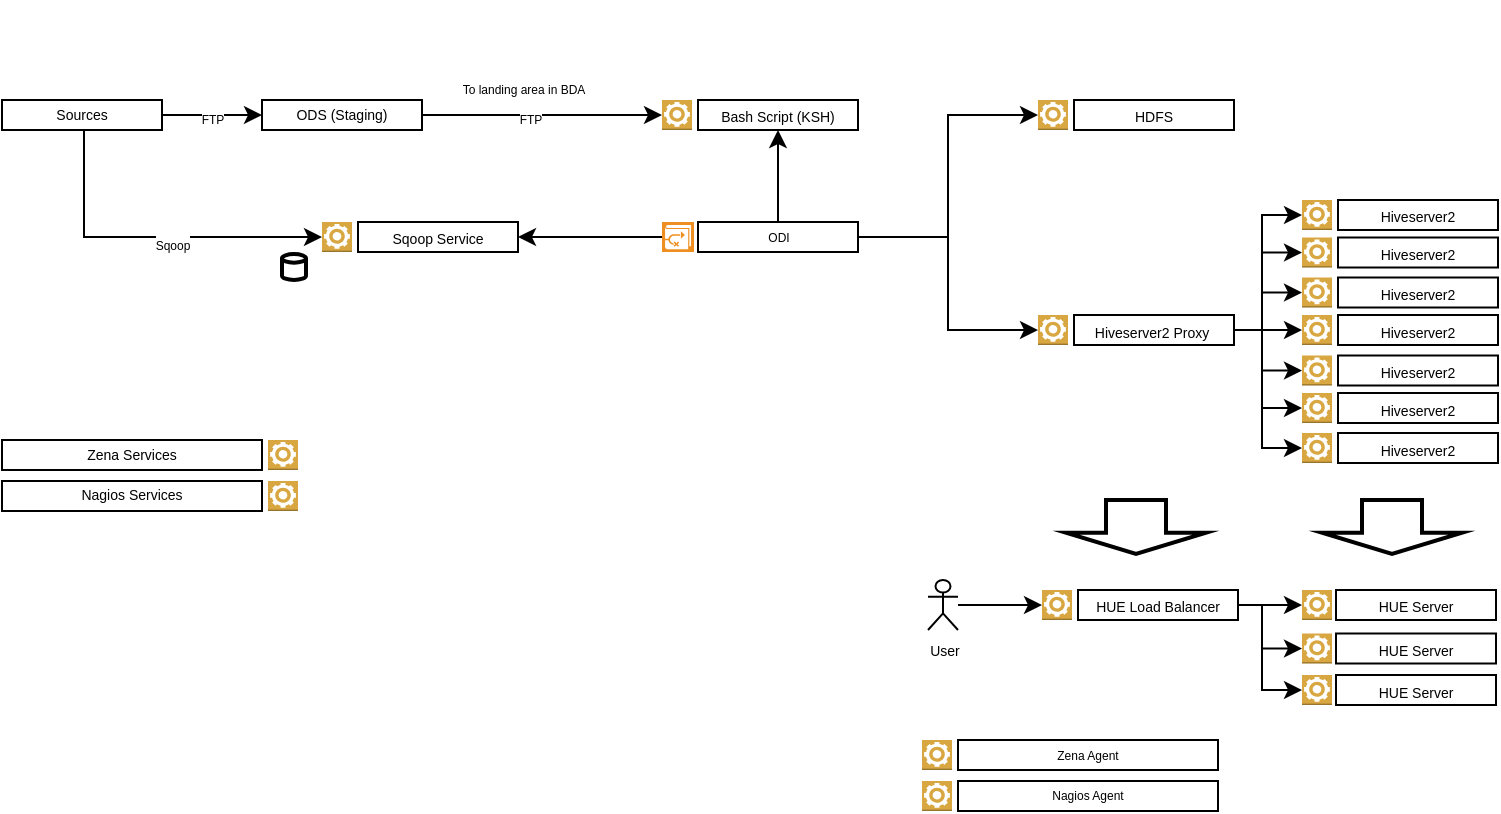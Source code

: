 <mxfile version="22.1.11" type="github">
  <diagram id="C5RBs43oDa-KdzZeNtuy" name="Page-1">
    <mxGraphModel dx="1044" dy="518" grid="1" gridSize="10" guides="1" tooltips="1" connect="1" arrows="1" fold="1" page="1" pageScale="1" pageWidth="413" pageHeight="291" math="0" shadow="0">
      <root>
        <mxCell id="WIyWlLk6GJQsqaUBKTNV-0" />
        <mxCell id="WIyWlLk6GJQsqaUBKTNV-1" parent="WIyWlLk6GJQsqaUBKTNV-0" />
        <mxCell id="E2q93yiUl6-ZoSUlAbcf-96" value="&lt;font style=&quot;font-size: 6px;&quot;&gt;FTP&lt;/font&gt;" style="edgeStyle=orthogonalEdgeStyle;rounded=0;orthogonalLoop=1;jettySize=auto;html=1;" edge="1" parent="WIyWlLk6GJQsqaUBKTNV-1" source="PbRjBfNZ1IPVbh-uNb9a-8" target="PbRjBfNZ1IPVbh-uNb9a-9">
          <mxGeometry relative="1" as="geometry" />
        </mxCell>
        <mxCell id="PbRjBfNZ1IPVbh-uNb9a-8" value="&lt;font style=&quot;font-size: 7px;&quot;&gt;Sources&lt;/font&gt;" style="rounded=0;whiteSpace=wrap;html=1;verticalAlign=middle;fontSize=7;" parent="WIyWlLk6GJQsqaUBKTNV-1" vertex="1">
          <mxGeometry x="40" y="70" width="80" height="15" as="geometry" />
        </mxCell>
        <mxCell id="PbRjBfNZ1IPVbh-uNb9a-59" value="&lt;font style=&quot;font-size: 6px;&quot;&gt;To landing area in BDA&lt;/font&gt;" style="text;html=1;strokeColor=none;fillColor=none;align=center;verticalAlign=middle;whiteSpace=wrap;rounded=0;fontSize=7;" parent="WIyWlLk6GJQsqaUBKTNV-1" vertex="1">
          <mxGeometry x="260" y="60" width="82" height="10" as="geometry" />
        </mxCell>
        <mxCell id="E2q93yiUl6-ZoSUlAbcf-125" style="edgeStyle=orthogonalEdgeStyle;rounded=0;orthogonalLoop=1;jettySize=auto;html=1;" edge="1" parent="WIyWlLk6GJQsqaUBKTNV-1" source="PbRjBfNZ1IPVbh-uNb9a-90" target="E2q93yiUl6-ZoSUlAbcf-10">
          <mxGeometry relative="1" as="geometry" />
        </mxCell>
        <mxCell id="PbRjBfNZ1IPVbh-uNb9a-90" value="User" style="shape=umlActor;verticalLabelPosition=bottom;verticalAlign=top;html=1;outlineConnect=0;fontSize=7;" parent="WIyWlLk6GJQsqaUBKTNV-1" vertex="1">
          <mxGeometry x="503" y="310" width="15" height="25" as="geometry" />
        </mxCell>
        <mxCell id="E2q93yiUl6-ZoSUlAbcf-8" value="" style="group" vertex="1" connectable="0" parent="WIyWlLk6GJQsqaUBKTNV-1">
          <mxGeometry x="40" y="240" width="148" height="15" as="geometry" />
        </mxCell>
        <mxCell id="ZHkyda2_ylCRjAt9gWxV-0" value="&lt;font style=&quot;font-size: 7px;&quot;&gt;Zena Services&lt;/font&gt;" style="rounded=0;whiteSpace=wrap;html=1;fontSize=7;" parent="E2q93yiUl6-ZoSUlAbcf-8" vertex="1">
          <mxGeometry width="130" height="15" as="geometry" />
        </mxCell>
        <mxCell id="E2q93yiUl6-ZoSUlAbcf-6" value="" style="outlineConnect=0;dashed=0;verticalLabelPosition=bottom;verticalAlign=top;align=center;html=1;shape=mxgraph.aws3.worker;fillColor=#D9A741;gradientColor=none;fontSize=7;" vertex="1" parent="E2q93yiUl6-ZoSUlAbcf-8">
          <mxGeometry x="133" width="15" height="15" as="geometry" />
        </mxCell>
        <mxCell id="E2q93yiUl6-ZoSUlAbcf-9" value="" style="group" vertex="1" connectable="0" parent="WIyWlLk6GJQsqaUBKTNV-1">
          <mxGeometry x="40" y="260.5" width="148" height="15" as="geometry" />
        </mxCell>
        <mxCell id="ZHkyda2_ylCRjAt9gWxV-1" value="&lt;font style=&quot;font-size: 7px;&quot;&gt;Nagios Services&lt;/font&gt;" style="rounded=0;whiteSpace=wrap;html=1;fontSize=7;" parent="E2q93yiUl6-ZoSUlAbcf-9" vertex="1">
          <mxGeometry width="130" height="15" as="geometry" />
        </mxCell>
        <mxCell id="E2q93yiUl6-ZoSUlAbcf-7" value="" style="outlineConnect=0;dashed=0;verticalLabelPosition=bottom;verticalAlign=top;align=center;html=1;shape=mxgraph.aws3.worker;fillColor=#D9A741;gradientColor=none;fontSize=7;" vertex="1" parent="E2q93yiUl6-ZoSUlAbcf-9">
          <mxGeometry x="133" width="15" height="15" as="geometry" />
        </mxCell>
        <mxCell id="E2q93yiUl6-ZoSUlAbcf-11" value="" style="group" vertex="1" connectable="0" parent="WIyWlLk6GJQsqaUBKTNV-1">
          <mxGeometry x="560" y="315" width="148" height="15" as="geometry" />
        </mxCell>
        <mxCell id="E2q93yiUl6-ZoSUlAbcf-77" value="" style="group" vertex="1" connectable="0" parent="E2q93yiUl6-ZoSUlAbcf-11">
          <mxGeometry width="98" height="15" as="geometry" />
        </mxCell>
        <mxCell id="PbRjBfNZ1IPVbh-uNb9a-91" value="&lt;span style=&quot;font-size: 7px;&quot;&gt;HUE Load Balancer&lt;/span&gt;" style="rounded=0;whiteSpace=wrap;html=1;verticalAlign=bottom;container=0;fontSize=7;" parent="E2q93yiUl6-ZoSUlAbcf-77" vertex="1">
          <mxGeometry x="18" width="80" height="15" as="geometry" />
        </mxCell>
        <mxCell id="E2q93yiUl6-ZoSUlAbcf-10" value="" style="outlineConnect=0;dashed=0;verticalLabelPosition=bottom;verticalAlign=top;align=center;html=1;shape=mxgraph.aws3.worker;fillColor=#D9A741;gradientColor=none;fontSize=7;" vertex="1" parent="E2q93yiUl6-ZoSUlAbcf-77">
          <mxGeometry width="15" height="15" as="geometry" />
        </mxCell>
        <mxCell id="E2q93yiUl6-ZoSUlAbcf-50" value="" style="group" vertex="1" connectable="0" parent="WIyWlLk6GJQsqaUBKTNV-1">
          <mxGeometry x="140" y="20" width="31" height="11.75" as="geometry" />
        </mxCell>
        <mxCell id="E2q93yiUl6-ZoSUlAbcf-54" value="" style="group" vertex="1" connectable="0" parent="WIyWlLk6GJQsqaUBKTNV-1">
          <mxGeometry x="580" y="70" width="148" height="15" as="geometry" />
        </mxCell>
        <mxCell id="E2q93yiUl6-ZoSUlAbcf-80" value="" style="group" vertex="1" connectable="0" parent="E2q93yiUl6-ZoSUlAbcf-54">
          <mxGeometry x="-22" width="98" height="15" as="geometry" />
        </mxCell>
        <mxCell id="PbRjBfNZ1IPVbh-uNb9a-123" value="&lt;span style=&quot;font-size: 7px;&quot;&gt;HDFS&lt;/span&gt;" style="rounded=0;whiteSpace=wrap;html=1;verticalAlign=bottom;container=0;fontSize=7;" parent="E2q93yiUl6-ZoSUlAbcf-80" vertex="1">
          <mxGeometry x="18" width="80" height="15" as="geometry" />
        </mxCell>
        <mxCell id="E2q93yiUl6-ZoSUlAbcf-15" value="" style="outlineConnect=0;dashed=0;verticalLabelPosition=bottom;verticalAlign=top;align=center;html=1;shape=mxgraph.aws3.worker;fillColor=#D9A741;gradientColor=none;fontSize=7;" vertex="1" parent="E2q93yiUl6-ZoSUlAbcf-80">
          <mxGeometry width="15" height="15" as="geometry" />
        </mxCell>
        <mxCell id="E2q93yiUl6-ZoSUlAbcf-62" value="" style="group" vertex="1" connectable="0" parent="WIyWlLk6GJQsqaUBKTNV-1">
          <mxGeometry x="500" y="390" width="148" height="15" as="geometry" />
        </mxCell>
        <mxCell id="ZHkyda2_ylCRjAt9gWxV-3" value="&lt;font style=&quot;font-size: 6px;&quot;&gt;Zena Agent&lt;/font&gt;" style="rounded=0;whiteSpace=wrap;html=1;verticalAlign=middle;container=0;fontSize=7;horizontal=1;" parent="E2q93yiUl6-ZoSUlAbcf-62" vertex="1">
          <mxGeometry x="18" width="130" height="15" as="geometry" />
        </mxCell>
        <mxCell id="E2q93yiUl6-ZoSUlAbcf-13" value="" style="outlineConnect=0;dashed=0;verticalLabelPosition=bottom;verticalAlign=top;align=center;html=1;shape=mxgraph.aws3.worker;fillColor=#D9A741;gradientColor=none;fontSize=7;" vertex="1" parent="E2q93yiUl6-ZoSUlAbcf-62">
          <mxGeometry width="15" height="15" as="geometry" />
        </mxCell>
        <mxCell id="E2q93yiUl6-ZoSUlAbcf-63" value="" style="group" vertex="1" connectable="0" parent="WIyWlLk6GJQsqaUBKTNV-1">
          <mxGeometry x="500" y="410.5" width="148" height="15" as="geometry" />
        </mxCell>
        <mxCell id="ZHkyda2_ylCRjAt9gWxV-4" value="&lt;font style=&quot;font-size: 6px;&quot;&gt;Nagios Agent&lt;/font&gt;" style="rounded=0;whiteSpace=wrap;html=1;verticalAlign=middle;container=0;fontSize=7;horizontal=1;" parent="E2q93yiUl6-ZoSUlAbcf-63" vertex="1">
          <mxGeometry x="18" width="130" height="15" as="geometry" />
        </mxCell>
        <mxCell id="E2q93yiUl6-ZoSUlAbcf-14" value="" style="outlineConnect=0;dashed=0;verticalLabelPosition=bottom;verticalAlign=top;align=center;html=1;shape=mxgraph.aws3.worker;fillColor=#D9A741;gradientColor=none;fontSize=7;" vertex="1" parent="E2q93yiUl6-ZoSUlAbcf-63">
          <mxGeometry width="15" height="15" as="geometry" />
        </mxCell>
        <mxCell id="E2q93yiUl6-ZoSUlAbcf-97" style="edgeStyle=orthogonalEdgeStyle;rounded=0;orthogonalLoop=1;jettySize=auto;html=1;" edge="1" parent="WIyWlLk6GJQsqaUBKTNV-1" source="PbRjBfNZ1IPVbh-uNb9a-9" target="E2q93yiUl6-ZoSUlAbcf-2">
          <mxGeometry relative="1" as="geometry" />
        </mxCell>
        <mxCell id="E2q93yiUl6-ZoSUlAbcf-106" value="&lt;font style=&quot;font-size: 6px;&quot;&gt;FTP&lt;/font&gt;" style="edgeLabel;html=1;align=center;verticalAlign=middle;resizable=0;points=[];" vertex="1" connectable="0" parent="E2q93yiUl6-ZoSUlAbcf-97">
          <mxGeometry x="-0.45" relative="1" as="geometry">
            <mxPoint x="21" as="offset" />
          </mxGeometry>
        </mxCell>
        <mxCell id="PbRjBfNZ1IPVbh-uNb9a-9" value="&lt;font style=&quot;font-size: 7px;&quot;&gt;ODS&amp;nbsp;(Staging)&lt;/font&gt;" style="rounded=0;whiteSpace=wrap;html=1;fontSize=7;" parent="WIyWlLk6GJQsqaUBKTNV-1" vertex="1">
          <mxGeometry x="170" y="70" width="80" height="15" as="geometry" />
        </mxCell>
        <mxCell id="E2q93yiUl6-ZoSUlAbcf-21" value="" style="shape=image;html=1;verticalAlign=top;verticalLabelPosition=bottom;labelBackgroundColor=#ffffff;imageAspect=0;aspect=fixed;image=https://cdn0.iconfinder.com/data/icons/evericons-24px-vol-1/24/file-text-128.png" vertex="1" parent="WIyWlLk6GJQsqaUBKTNV-1">
          <mxGeometry x="302" y="85" width="15" height="15" as="geometry" />
        </mxCell>
        <mxCell id="E2q93yiUl6-ZoSUlAbcf-73" value="" style="group" vertex="1" connectable="0" parent="WIyWlLk6GJQsqaUBKTNV-1">
          <mxGeometry x="370" y="70" width="98" height="15" as="geometry" />
        </mxCell>
        <mxCell id="PbRjBfNZ1IPVbh-uNb9a-76" value="&lt;span style=&quot;font-size: 7px;&quot;&gt;Bash Script (KSH)&lt;/span&gt;" style="rounded=0;whiteSpace=wrap;html=1;verticalAlign=bottom;container=0;fontSize=7;" parent="E2q93yiUl6-ZoSUlAbcf-73" vertex="1">
          <mxGeometry x="18" width="80" height="15" as="geometry" />
        </mxCell>
        <mxCell id="E2q93yiUl6-ZoSUlAbcf-2" value="" style="outlineConnect=0;dashed=0;verticalLabelPosition=bottom;verticalAlign=top;align=center;html=1;shape=mxgraph.aws3.worker;fillColor=#D9A741;gradientColor=none;fontSize=7;" vertex="1" parent="E2q93yiUl6-ZoSUlAbcf-73">
          <mxGeometry width="15" height="15" as="geometry" />
        </mxCell>
        <mxCell id="E2q93yiUl6-ZoSUlAbcf-74" value="" style="group" vertex="1" connectable="0" parent="WIyWlLk6GJQsqaUBKTNV-1">
          <mxGeometry x="200" y="131" width="98" height="15" as="geometry" />
        </mxCell>
        <mxCell id="E2q93yiUl6-ZoSUlAbcf-67" value="&lt;span style=&quot;font-size: 7px;&quot;&gt;Sqoop Service&lt;/span&gt;" style="rounded=0;whiteSpace=wrap;html=1;verticalAlign=bottom;container=0;fontSize=7;" vertex="1" parent="E2q93yiUl6-ZoSUlAbcf-74">
          <mxGeometry x="18" width="80" height="15" as="geometry" />
        </mxCell>
        <mxCell id="E2q93yiUl6-ZoSUlAbcf-68" value="" style="outlineConnect=0;dashed=0;verticalLabelPosition=bottom;verticalAlign=top;align=center;html=1;shape=mxgraph.aws3.worker;fillColor=#D9A741;gradientColor=none;fontSize=7;" vertex="1" parent="E2q93yiUl6-ZoSUlAbcf-74">
          <mxGeometry width="15" height="15" as="geometry" />
        </mxCell>
        <mxCell id="E2q93yiUl6-ZoSUlAbcf-75" value="" style="group" vertex="1" connectable="0" parent="WIyWlLk6GJQsqaUBKTNV-1">
          <mxGeometry x="558" y="177.5" width="98" height="15" as="geometry" />
        </mxCell>
        <mxCell id="PbRjBfNZ1IPVbh-uNb9a-119" value="Hiveserver2 Proxy&amp;nbsp;" style="rounded=0;whiteSpace=wrap;html=1;verticalAlign=bottom;container=0;fontSize=7;" parent="E2q93yiUl6-ZoSUlAbcf-75" vertex="1">
          <mxGeometry x="18" width="80" height="15" as="geometry" />
        </mxCell>
        <mxCell id="E2q93yiUl6-ZoSUlAbcf-4" value="" style="outlineConnect=0;dashed=0;verticalLabelPosition=bottom;verticalAlign=top;align=center;html=1;shape=mxgraph.aws3.worker;fillColor=#D9A741;gradientColor=none;fontSize=7;" vertex="1" parent="E2q93yiUl6-ZoSUlAbcf-75">
          <mxGeometry width="15" height="15" as="geometry" />
        </mxCell>
        <mxCell id="E2q93yiUl6-ZoSUlAbcf-76" value="" style="group" vertex="1" connectable="0" parent="WIyWlLk6GJQsqaUBKTNV-1">
          <mxGeometry x="370" y="131" width="98" height="15" as="geometry" />
        </mxCell>
        <mxCell id="ZHkyda2_ylCRjAt9gWxV-5" value="&lt;font style=&quot;font-size: 6px;&quot;&gt;ODI&lt;/font&gt;" style="rounded=0;html=1;verticalAlign=middle;container=0;fontSize=7;horizontal=1;" parent="E2q93yiUl6-ZoSUlAbcf-76" vertex="1">
          <mxGeometry x="18" width="80" height="15" as="geometry" />
        </mxCell>
        <mxCell id="E2q93yiUl6-ZoSUlAbcf-72" value="" style="shadow=0;dashed=0;html=1;strokeColor=none;fillColor=#EF8F21;labelPosition=center;verticalLabelPosition=bottom;verticalAlign=top;align=center;outlineConnect=0;shape=mxgraph.veeam.availability_orchestrator;" vertex="1" parent="E2q93yiUl6-ZoSUlAbcf-76">
          <mxGeometry width="16" height="15" as="geometry" />
        </mxCell>
        <mxCell id="E2q93yiUl6-ZoSUlAbcf-78" value="" style="group" vertex="1" connectable="0" parent="WIyWlLk6GJQsqaUBKTNV-1">
          <mxGeometry x="690" y="120" width="98" height="15" as="geometry" />
        </mxCell>
        <mxCell id="PbRjBfNZ1IPVbh-uNb9a-85" value="&lt;span style=&quot;font-size: 7px;&quot;&gt;Hiveserver2&lt;br&gt;&lt;/span&gt;" style="rounded=0;whiteSpace=wrap;html=1;verticalAlign=bottom;container=0;fontSize=7;" parent="E2q93yiUl6-ZoSUlAbcf-78" vertex="1">
          <mxGeometry x="18" width="80" height="15" as="geometry" />
        </mxCell>
        <mxCell id="E2q93yiUl6-ZoSUlAbcf-17" value="" style="outlineConnect=0;dashed=0;verticalLabelPosition=bottom;verticalAlign=top;align=center;html=1;shape=mxgraph.aws3.worker;fillColor=#D9A741;gradientColor=none;fontSize=7;" vertex="1" parent="E2q93yiUl6-ZoSUlAbcf-78">
          <mxGeometry width="15" height="15" as="geometry" />
        </mxCell>
        <mxCell id="E2q93yiUl6-ZoSUlAbcf-82" value="" style="group" vertex="1" connectable="0" parent="WIyWlLk6GJQsqaUBKTNV-1">
          <mxGeometry x="690" y="138.75" width="98" height="15" as="geometry" />
        </mxCell>
        <mxCell id="E2q93yiUl6-ZoSUlAbcf-25" value="&lt;span style=&quot;font-size: 7px;&quot;&gt;Hiveserver2&lt;br&gt;&lt;/span&gt;" style="rounded=0;whiteSpace=wrap;html=1;verticalAlign=bottom;container=0;fontSize=7;" vertex="1" parent="E2q93yiUl6-ZoSUlAbcf-82">
          <mxGeometry x="18" width="80" height="15" as="geometry" />
        </mxCell>
        <mxCell id="E2q93yiUl6-ZoSUlAbcf-26" value="" style="outlineConnect=0;dashed=0;verticalLabelPosition=bottom;verticalAlign=top;align=center;html=1;shape=mxgraph.aws3.worker;fillColor=#D9A741;gradientColor=none;fontSize=7;" vertex="1" parent="E2q93yiUl6-ZoSUlAbcf-82">
          <mxGeometry width="15" height="15" as="geometry" />
        </mxCell>
        <mxCell id="E2q93yiUl6-ZoSUlAbcf-83" value="" style="group" vertex="1" connectable="0" parent="WIyWlLk6GJQsqaUBKTNV-1">
          <mxGeometry x="690" y="158.75" width="98" height="15" as="geometry" />
        </mxCell>
        <mxCell id="E2q93yiUl6-ZoSUlAbcf-28" value="&lt;span style=&quot;font-size: 7px;&quot;&gt;Hiveserver2&lt;br&gt;&lt;/span&gt;" style="rounded=0;whiteSpace=wrap;html=1;verticalAlign=bottom;container=0;fontSize=7;" vertex="1" parent="E2q93yiUl6-ZoSUlAbcf-83">
          <mxGeometry x="18" width="80" height="15" as="geometry" />
        </mxCell>
        <mxCell id="E2q93yiUl6-ZoSUlAbcf-29" value="" style="outlineConnect=0;dashed=0;verticalLabelPosition=bottom;verticalAlign=top;align=center;html=1;shape=mxgraph.aws3.worker;fillColor=#D9A741;gradientColor=none;fontSize=7;" vertex="1" parent="E2q93yiUl6-ZoSUlAbcf-83">
          <mxGeometry width="15" height="15" as="geometry" />
        </mxCell>
        <mxCell id="E2q93yiUl6-ZoSUlAbcf-84" value="" style="group" vertex="1" connectable="0" parent="WIyWlLk6GJQsqaUBKTNV-1">
          <mxGeometry x="690" y="177.5" width="98" height="15" as="geometry" />
        </mxCell>
        <mxCell id="E2q93yiUl6-ZoSUlAbcf-31" value="&lt;span style=&quot;font-size: 7px;&quot;&gt;Hiveserver2&lt;br&gt;&lt;/span&gt;" style="rounded=0;whiteSpace=wrap;html=1;verticalAlign=bottom;container=0;fontSize=7;" vertex="1" parent="E2q93yiUl6-ZoSUlAbcf-84">
          <mxGeometry x="18" width="80" height="15" as="geometry" />
        </mxCell>
        <mxCell id="E2q93yiUl6-ZoSUlAbcf-32" value="" style="outlineConnect=0;dashed=0;verticalLabelPosition=bottom;verticalAlign=top;align=center;html=1;shape=mxgraph.aws3.worker;fillColor=#D9A741;gradientColor=none;fontSize=7;" vertex="1" parent="E2q93yiUl6-ZoSUlAbcf-84">
          <mxGeometry width="15" height="15" as="geometry" />
        </mxCell>
        <mxCell id="E2q93yiUl6-ZoSUlAbcf-85" value="" style="group" vertex="1" connectable="0" parent="WIyWlLk6GJQsqaUBKTNV-1">
          <mxGeometry x="690" y="197.75" width="98" height="15" as="geometry" />
        </mxCell>
        <mxCell id="E2q93yiUl6-ZoSUlAbcf-34" value="&lt;span style=&quot;font-size: 7px;&quot;&gt;Hiveserver2&lt;br&gt;&lt;/span&gt;" style="rounded=0;whiteSpace=wrap;html=1;verticalAlign=bottom;container=0;fontSize=7;" vertex="1" parent="E2q93yiUl6-ZoSUlAbcf-85">
          <mxGeometry x="18" width="80" height="15" as="geometry" />
        </mxCell>
        <mxCell id="E2q93yiUl6-ZoSUlAbcf-35" value="" style="outlineConnect=0;dashed=0;verticalLabelPosition=bottom;verticalAlign=top;align=center;html=1;shape=mxgraph.aws3.worker;fillColor=#D9A741;gradientColor=none;fontSize=7;" vertex="1" parent="E2q93yiUl6-ZoSUlAbcf-85">
          <mxGeometry width="15" height="15" as="geometry" />
        </mxCell>
        <mxCell id="E2q93yiUl6-ZoSUlAbcf-86" value="" style="group" vertex="1" connectable="0" parent="WIyWlLk6GJQsqaUBKTNV-1">
          <mxGeometry x="690" y="216.5" width="98" height="15" as="geometry" />
        </mxCell>
        <mxCell id="E2q93yiUl6-ZoSUlAbcf-37" value="&lt;span style=&quot;font-size: 7px;&quot;&gt;Hiveserver2&lt;br&gt;&lt;/span&gt;" style="rounded=0;whiteSpace=wrap;html=1;verticalAlign=bottom;container=0;fontSize=7;" vertex="1" parent="E2q93yiUl6-ZoSUlAbcf-86">
          <mxGeometry x="18" width="80" height="15" as="geometry" />
        </mxCell>
        <mxCell id="E2q93yiUl6-ZoSUlAbcf-38" value="" style="outlineConnect=0;dashed=0;verticalLabelPosition=bottom;verticalAlign=top;align=center;html=1;shape=mxgraph.aws3.worker;fillColor=#D9A741;gradientColor=none;fontSize=7;" vertex="1" parent="E2q93yiUl6-ZoSUlAbcf-86">
          <mxGeometry width="15" height="15" as="geometry" />
        </mxCell>
        <mxCell id="E2q93yiUl6-ZoSUlAbcf-87" value="" style="group" vertex="1" connectable="0" parent="WIyWlLk6GJQsqaUBKTNV-1">
          <mxGeometry x="690" y="236.5" width="98" height="15" as="geometry" />
        </mxCell>
        <mxCell id="E2q93yiUl6-ZoSUlAbcf-40" value="&lt;span style=&quot;font-size: 7px;&quot;&gt;Hiveserver2&lt;br&gt;&lt;/span&gt;" style="rounded=0;whiteSpace=wrap;html=1;verticalAlign=bottom;container=0;fontSize=7;" vertex="1" parent="E2q93yiUl6-ZoSUlAbcf-87">
          <mxGeometry x="18" width="80" height="15" as="geometry" />
        </mxCell>
        <mxCell id="E2q93yiUl6-ZoSUlAbcf-41" value="" style="outlineConnect=0;dashed=0;verticalLabelPosition=bottom;verticalAlign=top;align=center;html=1;shape=mxgraph.aws3.worker;fillColor=#D9A741;gradientColor=none;fontSize=7;" vertex="1" parent="E2q93yiUl6-ZoSUlAbcf-87">
          <mxGeometry width="15" height="15" as="geometry" />
        </mxCell>
        <mxCell id="E2q93yiUl6-ZoSUlAbcf-88" value="" style="group" vertex="1" connectable="0" parent="WIyWlLk6GJQsqaUBKTNV-1">
          <mxGeometry x="690" y="315" width="97" height="15" as="geometry" />
        </mxCell>
        <mxCell id="E2q93yiUl6-ZoSUlAbcf-0" value="&lt;span style=&quot;font-size: 7px;&quot;&gt;HUE Server&lt;/span&gt;" style="rounded=0;whiteSpace=wrap;html=1;verticalAlign=bottom;container=0;fontSize=7;" vertex="1" parent="E2q93yiUl6-ZoSUlAbcf-88">
          <mxGeometry x="17" width="80" height="15" as="geometry" />
        </mxCell>
        <mxCell id="E2q93yiUl6-ZoSUlAbcf-18" value="" style="outlineConnect=0;dashed=0;verticalLabelPosition=bottom;verticalAlign=top;align=center;html=1;shape=mxgraph.aws3.worker;fillColor=#D9A741;gradientColor=none;fontSize=7;" vertex="1" parent="E2q93yiUl6-ZoSUlAbcf-88">
          <mxGeometry width="15" height="15" as="geometry" />
        </mxCell>
        <mxCell id="E2q93yiUl6-ZoSUlAbcf-90" value="" style="group" vertex="1" connectable="0" parent="WIyWlLk6GJQsqaUBKTNV-1">
          <mxGeometry x="690" y="336.75" width="97" height="15" as="geometry" />
        </mxCell>
        <mxCell id="PbRjBfNZ1IPVbh-uNb9a-152" value="&lt;span style=&quot;font-size: 7px;&quot;&gt;HUE Server&lt;/span&gt;" style="rounded=0;whiteSpace=wrap;html=1;verticalAlign=bottom;container=0;fontSize=7;" parent="E2q93yiUl6-ZoSUlAbcf-90" vertex="1">
          <mxGeometry x="17" width="80" height="15" as="geometry" />
        </mxCell>
        <mxCell id="E2q93yiUl6-ZoSUlAbcf-19" value="" style="outlineConnect=0;dashed=0;verticalLabelPosition=bottom;verticalAlign=top;align=center;html=1;shape=mxgraph.aws3.worker;fillColor=#D9A741;gradientColor=none;fontSize=7;" vertex="1" parent="E2q93yiUl6-ZoSUlAbcf-90">
          <mxGeometry width="15" height="15" as="geometry" />
        </mxCell>
        <mxCell id="E2q93yiUl6-ZoSUlAbcf-91" value="" style="group" vertex="1" connectable="0" parent="WIyWlLk6GJQsqaUBKTNV-1">
          <mxGeometry x="690" y="357.5" width="97" height="15" as="geometry" />
        </mxCell>
        <mxCell id="PbRjBfNZ1IPVbh-uNb9a-139" value="&lt;span style=&quot;font-size: 7px;&quot;&gt;HUE Server&lt;/span&gt;" style="rounded=0;whiteSpace=wrap;html=1;verticalAlign=bottom;container=0;fontSize=7;" parent="E2q93yiUl6-ZoSUlAbcf-91" vertex="1">
          <mxGeometry x="17" width="80" height="15" as="geometry" />
        </mxCell>
        <mxCell id="E2q93yiUl6-ZoSUlAbcf-20" value="" style="outlineConnect=0;dashed=0;verticalLabelPosition=bottom;verticalAlign=top;align=center;html=1;shape=mxgraph.aws3.worker;fillColor=#D9A741;gradientColor=none;fontSize=7;" vertex="1" parent="E2q93yiUl6-ZoSUlAbcf-91">
          <mxGeometry width="15" height="15" as="geometry" />
        </mxCell>
        <mxCell id="E2q93yiUl6-ZoSUlAbcf-93" value="" style="strokeWidth=2;html=1;shape=mxgraph.flowchart.database;whiteSpace=wrap;" vertex="1" parent="WIyWlLk6GJQsqaUBKTNV-1">
          <mxGeometry x="180" y="147" width="12" height="13" as="geometry" />
        </mxCell>
        <mxCell id="E2q93yiUl6-ZoSUlAbcf-98" value="&lt;font style=&quot;font-size: 6px;&quot;&gt;Sqoop&lt;/font&gt;" style="edgeStyle=orthogonalEdgeStyle;rounded=0;orthogonalLoop=1;jettySize=auto;html=1;entryX=0;entryY=0.5;entryDx=0;entryDy=0;entryPerimeter=0;" edge="1" parent="WIyWlLk6GJQsqaUBKTNV-1" target="E2q93yiUl6-ZoSUlAbcf-68">
          <mxGeometry x="0.126" y="-2" relative="1" as="geometry">
            <mxPoint x="81" y="85" as="sourcePoint" />
            <mxPoint x="351" y="137.5" as="targetPoint" />
            <Array as="points">
              <mxPoint x="81" y="138" />
            </Array>
            <mxPoint as="offset" />
          </mxGeometry>
        </mxCell>
        <mxCell id="E2q93yiUl6-ZoSUlAbcf-115" style="edgeStyle=orthogonalEdgeStyle;rounded=0;orthogonalLoop=1;jettySize=auto;html=1;" edge="1" parent="WIyWlLk6GJQsqaUBKTNV-1" source="ZHkyda2_ylCRjAt9gWxV-5" target="PbRjBfNZ1IPVbh-uNb9a-76">
          <mxGeometry relative="1" as="geometry" />
        </mxCell>
        <mxCell id="E2q93yiUl6-ZoSUlAbcf-118" style="edgeStyle=orthogonalEdgeStyle;rounded=0;orthogonalLoop=1;jettySize=auto;html=1;entryX=1;entryY=0.5;entryDx=0;entryDy=0;" edge="1" parent="WIyWlLk6GJQsqaUBKTNV-1" source="E2q93yiUl6-ZoSUlAbcf-72" target="E2q93yiUl6-ZoSUlAbcf-67">
          <mxGeometry relative="1" as="geometry" />
        </mxCell>
        <mxCell id="E2q93yiUl6-ZoSUlAbcf-119" style="edgeStyle=orthogonalEdgeStyle;rounded=0;orthogonalLoop=1;jettySize=auto;html=1;entryX=0;entryY=0.5;entryDx=0;entryDy=0;entryPerimeter=0;" edge="1" parent="WIyWlLk6GJQsqaUBKTNV-1" source="ZHkyda2_ylCRjAt9gWxV-5" target="E2q93yiUl6-ZoSUlAbcf-15">
          <mxGeometry relative="1" as="geometry" />
        </mxCell>
        <mxCell id="E2q93yiUl6-ZoSUlAbcf-120" style="edgeStyle=orthogonalEdgeStyle;rounded=0;orthogonalLoop=1;jettySize=auto;html=1;entryX=0;entryY=0.5;entryDx=0;entryDy=0;entryPerimeter=0;" edge="1" parent="WIyWlLk6GJQsqaUBKTNV-1" source="ZHkyda2_ylCRjAt9gWxV-5" target="E2q93yiUl6-ZoSUlAbcf-4">
          <mxGeometry relative="1" as="geometry" />
        </mxCell>
        <mxCell id="E2q93yiUl6-ZoSUlAbcf-126" style="edgeStyle=orthogonalEdgeStyle;rounded=0;orthogonalLoop=1;jettySize=auto;html=1;entryX=0;entryY=0.5;entryDx=0;entryDy=0;entryPerimeter=0;" edge="1" parent="WIyWlLk6GJQsqaUBKTNV-1" source="PbRjBfNZ1IPVbh-uNb9a-119" target="E2q93yiUl6-ZoSUlAbcf-17">
          <mxGeometry relative="1" as="geometry">
            <Array as="points">
              <mxPoint x="670" y="185" />
              <mxPoint x="670" y="128" />
            </Array>
          </mxGeometry>
        </mxCell>
        <mxCell id="E2q93yiUl6-ZoSUlAbcf-127" style="edgeStyle=orthogonalEdgeStyle;rounded=0;orthogonalLoop=1;jettySize=auto;html=1;entryX=0;entryY=0.5;entryDx=0;entryDy=0;entryPerimeter=0;" edge="1" parent="WIyWlLk6GJQsqaUBKTNV-1" source="PbRjBfNZ1IPVbh-uNb9a-119" target="E2q93yiUl6-ZoSUlAbcf-26">
          <mxGeometry relative="1" as="geometry">
            <Array as="points">
              <mxPoint x="670" y="185" />
              <mxPoint x="670" y="146" />
            </Array>
          </mxGeometry>
        </mxCell>
        <mxCell id="E2q93yiUl6-ZoSUlAbcf-128" style="edgeStyle=orthogonalEdgeStyle;rounded=0;orthogonalLoop=1;jettySize=auto;html=1;entryX=0;entryY=0.5;entryDx=0;entryDy=0;entryPerimeter=0;" edge="1" parent="WIyWlLk6GJQsqaUBKTNV-1" source="PbRjBfNZ1IPVbh-uNb9a-119" target="E2q93yiUl6-ZoSUlAbcf-29">
          <mxGeometry relative="1" as="geometry">
            <Array as="points">
              <mxPoint x="670" y="185" />
              <mxPoint x="670" y="166" />
            </Array>
          </mxGeometry>
        </mxCell>
        <mxCell id="E2q93yiUl6-ZoSUlAbcf-129" style="edgeStyle=orthogonalEdgeStyle;rounded=0;orthogonalLoop=1;jettySize=auto;html=1;entryX=0;entryY=0.5;entryDx=0;entryDy=0;entryPerimeter=0;" edge="1" parent="WIyWlLk6GJQsqaUBKTNV-1" source="PbRjBfNZ1IPVbh-uNb9a-119" target="E2q93yiUl6-ZoSUlAbcf-32">
          <mxGeometry relative="1" as="geometry" />
        </mxCell>
        <mxCell id="E2q93yiUl6-ZoSUlAbcf-130" style="edgeStyle=orthogonalEdgeStyle;rounded=0;orthogonalLoop=1;jettySize=auto;html=1;entryX=0;entryY=0.5;entryDx=0;entryDy=0;entryPerimeter=0;" edge="1" parent="WIyWlLk6GJQsqaUBKTNV-1" source="PbRjBfNZ1IPVbh-uNb9a-119" target="E2q93yiUl6-ZoSUlAbcf-35">
          <mxGeometry relative="1" as="geometry">
            <Array as="points">
              <mxPoint x="670" y="185" />
              <mxPoint x="670" y="205" />
            </Array>
          </mxGeometry>
        </mxCell>
        <mxCell id="E2q93yiUl6-ZoSUlAbcf-131" style="edgeStyle=orthogonalEdgeStyle;rounded=0;orthogonalLoop=1;jettySize=auto;html=1;entryX=0;entryY=0.5;entryDx=0;entryDy=0;entryPerimeter=0;" edge="1" parent="WIyWlLk6GJQsqaUBKTNV-1" source="PbRjBfNZ1IPVbh-uNb9a-119" target="E2q93yiUl6-ZoSUlAbcf-38">
          <mxGeometry relative="1" as="geometry">
            <Array as="points">
              <mxPoint x="670" y="185" />
              <mxPoint x="670" y="224" />
            </Array>
          </mxGeometry>
        </mxCell>
        <mxCell id="E2q93yiUl6-ZoSUlAbcf-132" style="edgeStyle=orthogonalEdgeStyle;rounded=0;orthogonalLoop=1;jettySize=auto;html=1;entryX=0;entryY=0.5;entryDx=0;entryDy=0;entryPerimeter=0;" edge="1" parent="WIyWlLk6GJQsqaUBKTNV-1" source="PbRjBfNZ1IPVbh-uNb9a-119" target="E2q93yiUl6-ZoSUlAbcf-41">
          <mxGeometry relative="1" as="geometry">
            <Array as="points">
              <mxPoint x="670" y="185" />
              <mxPoint x="670" y="244" />
            </Array>
          </mxGeometry>
        </mxCell>
        <mxCell id="E2q93yiUl6-ZoSUlAbcf-133" style="edgeStyle=orthogonalEdgeStyle;rounded=0;orthogonalLoop=1;jettySize=auto;html=1;entryX=0;entryY=0.5;entryDx=0;entryDy=0;entryPerimeter=0;" edge="1" parent="WIyWlLk6GJQsqaUBKTNV-1" source="PbRjBfNZ1IPVbh-uNb9a-91" target="E2q93yiUl6-ZoSUlAbcf-18">
          <mxGeometry relative="1" as="geometry" />
        </mxCell>
        <mxCell id="E2q93yiUl6-ZoSUlAbcf-134" style="edgeStyle=orthogonalEdgeStyle;rounded=0;orthogonalLoop=1;jettySize=auto;html=1;entryX=0;entryY=0.5;entryDx=0;entryDy=0;entryPerimeter=0;" edge="1" parent="WIyWlLk6GJQsqaUBKTNV-1" source="PbRjBfNZ1IPVbh-uNb9a-91" target="E2q93yiUl6-ZoSUlAbcf-19">
          <mxGeometry relative="1" as="geometry">
            <Array as="points">
              <mxPoint x="670" y="323" />
              <mxPoint x="670" y="344" />
            </Array>
          </mxGeometry>
        </mxCell>
        <mxCell id="E2q93yiUl6-ZoSUlAbcf-135" style="edgeStyle=orthogonalEdgeStyle;rounded=0;orthogonalLoop=1;jettySize=auto;html=1;entryX=0;entryY=0.5;entryDx=0;entryDy=0;entryPerimeter=0;" edge="1" parent="WIyWlLk6GJQsqaUBKTNV-1" source="PbRjBfNZ1IPVbh-uNb9a-91" target="E2q93yiUl6-ZoSUlAbcf-20">
          <mxGeometry relative="1" as="geometry">
            <Array as="points">
              <mxPoint x="670" y="323" />
              <mxPoint x="670" y="365" />
            </Array>
          </mxGeometry>
        </mxCell>
        <mxCell id="E2q93yiUl6-ZoSUlAbcf-136" value="" style="shape=mxgraph.arrows.arrow_down;html=1;verticalLabelPosition=bottom;verticalAlign=top;strokeWidth=2;strokeColor=#000000;" vertex="1" parent="WIyWlLk6GJQsqaUBKTNV-1">
          <mxGeometry x="700" y="270" width="70" height="27" as="geometry" />
        </mxCell>
        <mxCell id="E2q93yiUl6-ZoSUlAbcf-137" value="" style="shape=mxgraph.arrows.arrow_down;html=1;verticalLabelPosition=bottom;verticalAlign=top;strokeWidth=2;strokeColor=#000000;" vertex="1" parent="WIyWlLk6GJQsqaUBKTNV-1">
          <mxGeometry x="572" y="270" width="70" height="27" as="geometry" />
        </mxCell>
      </root>
    </mxGraphModel>
  </diagram>
</mxfile>
